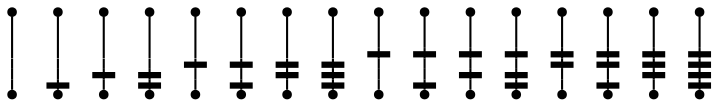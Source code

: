 digraph {
	node [shape=point label=none]
	a->b[arrowhead="nonenonenonenone"]
	c->d[arrowhead="teenonenonenone"]
	e->f[arrowhead="noneteenonenone"]
	g->h[arrowhead="teeteenonenone"]
	i->j[arrowhead="nonenoneteenone"]
	k->l[arrowhead="teenoneteenone"]
	m->n[arrowhead="noneteeteenone"]
	o->p[arrowhead="teeteeteenone"]
	q->r[arrowhead="nonenonenoneteenone"]
	s->t[arrowhead="teenonenonetee"]
	u->v[arrowhead="noneteenonetee"]
	w->y[arrowhead="teeteenonetee"]
	x->z[arrowhead="nonenoneteetee"]
	A->B[arrowhead="teenoneteetee"]
	C->D[arrowhead="noneteeteetee"]
	E->F[arrowhead="teeteeteetee"]
}
